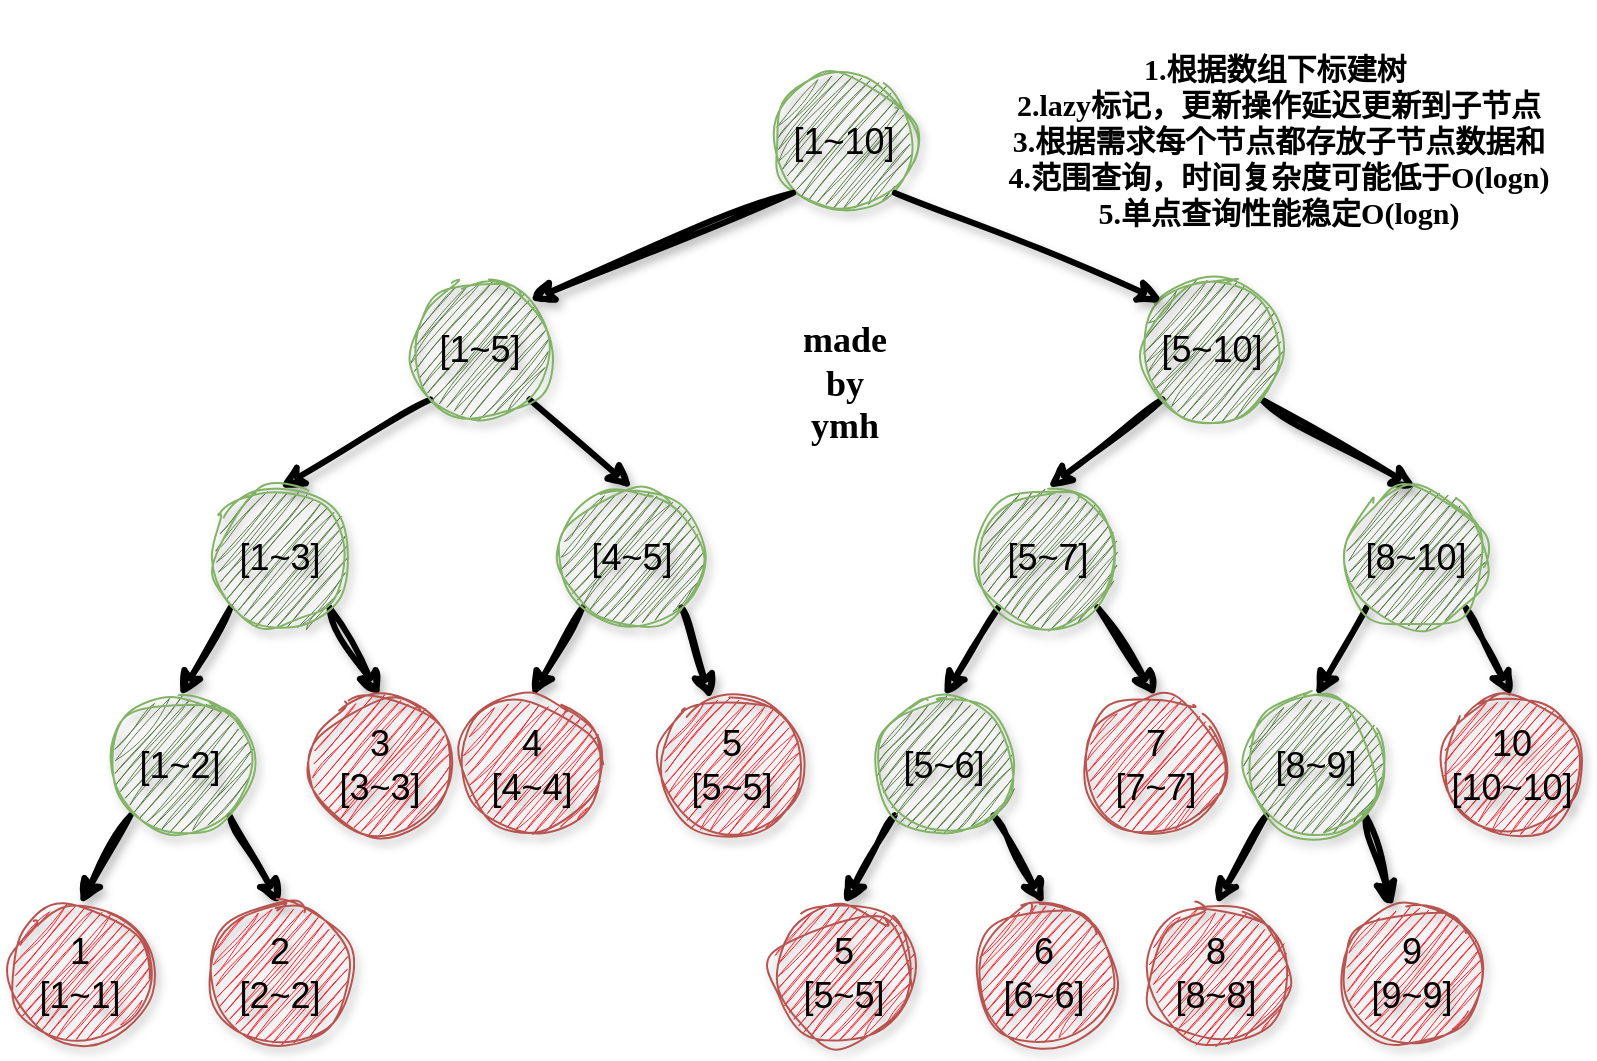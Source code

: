 <mxfile version="24.6.4" type="github">
  <diagram name="第 1 页" id="K9zs7olp1OWJgJgUAom_">
    <mxGraphModel dx="1400" dy="566" grid="0" gridSize="13" guides="1" tooltips="1" connect="1" arrows="1" fold="1" page="0" pageScale="1" pageWidth="827" pageHeight="1169" background="none" math="0" shadow="0">
      <root>
        <mxCell id="0" />
        <mxCell id="1" parent="0" />
        <mxCell id="xM8tzOcbrEguYQpYMXWj-41" style="rounded=0;orthogonalLoop=1;jettySize=auto;html=1;exitX=0;exitY=1;exitDx=0;exitDy=0;entryX=0.5;entryY=0;entryDx=0;entryDy=0;strokeWidth=3;shadow=1;strokeColor=default;sketch=1;curveFitting=1;jiggle=2;" edge="1" parent="1" source="xM8tzOcbrEguYQpYMXWj-3" target="xM8tzOcbrEguYQpYMXWj-14">
          <mxGeometry relative="1" as="geometry" />
        </mxCell>
        <mxCell id="xM8tzOcbrEguYQpYMXWj-42" style="rounded=0;orthogonalLoop=1;jettySize=auto;html=1;exitX=1;exitY=1;exitDx=0;exitDy=0;entryX=0.5;entryY=0;entryDx=0;entryDy=0;strokeWidth=3;shadow=1;strokeColor=default;sketch=1;curveFitting=1;jiggle=2;" edge="1" parent="1" source="xM8tzOcbrEguYQpYMXWj-3" target="xM8tzOcbrEguYQpYMXWj-13">
          <mxGeometry relative="1" as="geometry" />
        </mxCell>
        <mxCell id="xM8tzOcbrEguYQpYMXWj-3" value="[5~10]" style="ellipse;whiteSpace=wrap;html=1;aspect=fixed;fontSize=18;fillColor=#587A45;strokeColor=#82b366;shadow=1;textShadow=1;labelBorderColor=none;labelBackgroundColor=none;sketch=1;curveFitting=1;jiggle=2;" vertex="1" parent="1">
          <mxGeometry x="496" y="364" width="70" height="70" as="geometry" />
        </mxCell>
        <mxCell id="xM8tzOcbrEguYQpYMXWj-4" value="[1~10]" style="ellipse;whiteSpace=wrap;html=1;fontSize=18;perimeterSpacing=1;aspect=fixed;fillColor=#587A45;strokeColor=#82b366;shadow=1;textShadow=1;labelBorderColor=none;labelBackgroundColor=none;sketch=1;curveFitting=1;jiggle=2;" vertex="1" parent="1">
          <mxGeometry x="312" y="260" width="70" height="70" as="geometry" />
        </mxCell>
        <mxCell id="xM8tzOcbrEguYQpYMXWj-38" style="rounded=0;orthogonalLoop=1;jettySize=auto;html=1;exitX=0;exitY=1;exitDx=0;exitDy=0;entryX=0.5;entryY=0;entryDx=0;entryDy=0;strokeColor=default;endArrow=classic;endFill=1;strokeWidth=3;shadow=1;sketch=1;curveFitting=1;jiggle=2;" edge="1" parent="1" source="xM8tzOcbrEguYQpYMXWj-5" target="xM8tzOcbrEguYQpYMXWj-7">
          <mxGeometry relative="1" as="geometry" />
        </mxCell>
        <mxCell id="xM8tzOcbrEguYQpYMXWj-39" style="rounded=0;orthogonalLoop=1;jettySize=auto;html=1;exitX=1;exitY=1;exitDx=0;exitDy=0;entryX=0.5;entryY=0;entryDx=0;entryDy=0;strokeWidth=3;shadow=1;strokeColor=default;sketch=1;curveFitting=1;jiggle=2;" edge="1" parent="1" source="xM8tzOcbrEguYQpYMXWj-5" target="xM8tzOcbrEguYQpYMXWj-6">
          <mxGeometry relative="1" as="geometry" />
        </mxCell>
        <mxCell id="xM8tzOcbrEguYQpYMXWj-5" value="[1~5]" style="ellipse;whiteSpace=wrap;html=1;aspect=fixed;fontSize=18;fillColor=#587A45;strokeColor=#82b366;shadow=1;textShadow=1;labelBorderColor=none;labelBackgroundColor=none;sketch=1;curveFitting=1;jiggle=2;" vertex="1" parent="1">
          <mxGeometry x="130" y="364" width="70" height="70" as="geometry" />
        </mxCell>
        <mxCell id="xM8tzOcbrEguYQpYMXWj-51" style="rounded=0;orthogonalLoop=1;jettySize=auto;html=1;exitX=1;exitY=1;exitDx=0;exitDy=0;strokeWidth=3;shadow=1;strokeColor=default;sketch=1;curveFitting=1;jiggle=2;" edge="1" parent="1" source="xM8tzOcbrEguYQpYMXWj-6" target="xM8tzOcbrEguYQpYMXWj-24">
          <mxGeometry relative="1" as="geometry" />
        </mxCell>
        <mxCell id="xM8tzOcbrEguYQpYMXWj-52" style="rounded=0;orthogonalLoop=1;jettySize=auto;html=1;exitX=0;exitY=1;exitDx=0;exitDy=0;entryX=0.5;entryY=0;entryDx=0;entryDy=0;strokeWidth=3;shadow=1;strokeColor=default;sketch=1;curveFitting=1;jiggle=2;" edge="1" parent="1" source="xM8tzOcbrEguYQpYMXWj-6" target="xM8tzOcbrEguYQpYMXWj-23">
          <mxGeometry relative="1" as="geometry" />
        </mxCell>
        <mxCell id="xM8tzOcbrEguYQpYMXWj-6" value="[4~5]" style="ellipse;whiteSpace=wrap;html=1;aspect=fixed;fontSize=18;fillColor=#587A45;strokeColor=#82b366;shadow=1;textShadow=1;labelBorderColor=none;labelBackgroundColor=none;sketch=1;curveFitting=1;jiggle=2;" vertex="1" parent="1">
          <mxGeometry x="206" y="468" width="70" height="70" as="geometry" />
        </mxCell>
        <mxCell id="xM8tzOcbrEguYQpYMXWj-53" style="rounded=0;orthogonalLoop=1;jettySize=auto;html=1;exitX=1;exitY=1;exitDx=0;exitDy=0;entryX=0.5;entryY=0;entryDx=0;entryDy=0;strokeWidth=3;shadow=1;strokeColor=default;sketch=1;curveFitting=1;jiggle=2;" edge="1" parent="1" source="xM8tzOcbrEguYQpYMXWj-7" target="xM8tzOcbrEguYQpYMXWj-19">
          <mxGeometry relative="1" as="geometry" />
        </mxCell>
        <mxCell id="xM8tzOcbrEguYQpYMXWj-54" style="rounded=0;orthogonalLoop=1;jettySize=auto;html=1;exitX=0;exitY=1;exitDx=0;exitDy=0;entryX=0.5;entryY=0;entryDx=0;entryDy=0;strokeWidth=3;shadow=1;strokeColor=default;sketch=1;curveFitting=1;jiggle=2;" edge="1" parent="1" source="xM8tzOcbrEguYQpYMXWj-7" target="xM8tzOcbrEguYQpYMXWj-20">
          <mxGeometry relative="1" as="geometry" />
        </mxCell>
        <mxCell id="xM8tzOcbrEguYQpYMXWj-7" value="[1~3]" style="ellipse;whiteSpace=wrap;html=1;aspect=fixed;fontSize=18;fillColor=#587A45;strokeColor=#82b366;shadow=1;textShadow=1;labelBorderColor=none;labelBackgroundColor=none;sketch=1;curveFitting=1;jiggle=2;" vertex="1" parent="1">
          <mxGeometry x="30" y="468" width="70" height="70" as="geometry" />
        </mxCell>
        <mxCell id="xM8tzOcbrEguYQpYMXWj-43" style="rounded=0;orthogonalLoop=1;jettySize=auto;html=1;exitX=1;exitY=1;exitDx=0;exitDy=0;entryX=0.5;entryY=0;entryDx=0;entryDy=0;strokeWidth=3;shadow=1;strokeColor=default;sketch=1;curveFitting=1;jiggle=2;" edge="1" parent="1" source="xM8tzOcbrEguYQpYMXWj-13" target="xM8tzOcbrEguYQpYMXWj-21">
          <mxGeometry relative="1" as="geometry" />
        </mxCell>
        <mxCell id="xM8tzOcbrEguYQpYMXWj-44" style="rounded=0;orthogonalLoop=1;jettySize=auto;html=1;exitX=0;exitY=1;exitDx=0;exitDy=0;entryX=0.5;entryY=0;entryDx=0;entryDy=0;strokeWidth=3;shadow=1;strokeColor=default;sketch=1;curveFitting=1;jiggle=2;" edge="1" parent="1" source="xM8tzOcbrEguYQpYMXWj-13" target="xM8tzOcbrEguYQpYMXWj-22">
          <mxGeometry relative="1" as="geometry" />
        </mxCell>
        <mxCell id="xM8tzOcbrEguYQpYMXWj-13" value="[8~10]" style="ellipse;whiteSpace=wrap;html=1;aspect=fixed;fontSize=18;fillColor=#587A45;strokeColor=#82b366;shadow=1;textShadow=1;labelBorderColor=none;labelBackgroundColor=none;sketch=1;curveFitting=1;jiggle=2;" vertex="1" parent="1">
          <mxGeometry x="598" y="468" width="70" height="70" as="geometry" />
        </mxCell>
        <mxCell id="xM8tzOcbrEguYQpYMXWj-47" style="rounded=0;orthogonalLoop=1;jettySize=auto;html=1;exitX=1;exitY=1;exitDx=0;exitDy=0;entryX=0.5;entryY=0;entryDx=0;entryDy=0;strokeWidth=3;shadow=1;strokeColor=default;sketch=1;curveFitting=1;jiggle=2;" edge="1" parent="1" source="xM8tzOcbrEguYQpYMXWj-14" target="xM8tzOcbrEguYQpYMXWj-26">
          <mxGeometry relative="1" as="geometry" />
        </mxCell>
        <mxCell id="xM8tzOcbrEguYQpYMXWj-48" style="rounded=0;orthogonalLoop=1;jettySize=auto;html=1;exitX=0;exitY=1;exitDx=0;exitDy=0;entryX=0.5;entryY=0;entryDx=0;entryDy=0;strokeWidth=3;shadow=1;strokeColor=default;sketch=1;curveFitting=1;jiggle=2;" edge="1" parent="1" source="xM8tzOcbrEguYQpYMXWj-14" target="xM8tzOcbrEguYQpYMXWj-25">
          <mxGeometry relative="1" as="geometry" />
        </mxCell>
        <mxCell id="xM8tzOcbrEguYQpYMXWj-14" value="[5~7]" style="ellipse;whiteSpace=wrap;html=1;aspect=fixed;fontSize=18;fillColor=#587A45;strokeColor=#82b366;shadow=1;textShadow=1;labelBorderColor=none;labelBackgroundColor=none;sketch=1;curveFitting=1;jiggle=2;" vertex="1" parent="1">
          <mxGeometry x="414" y="468" width="70" height="70" as="geometry" />
        </mxCell>
        <mxCell id="xM8tzOcbrEguYQpYMXWj-19" value="3&lt;div style=&quot;font-size: 18px;&quot;&gt;[3~3]&lt;/div&gt;" style="ellipse;whiteSpace=wrap;html=1;aspect=fixed;fontSize=18;fillColor=#F8202F;strokeColor=#b85450;shadow=1;textShadow=1;labelBorderColor=none;labelBackgroundColor=none;sketch=1;curveFitting=1;jiggle=2;" vertex="1" parent="1">
          <mxGeometry x="80" y="572" width="70" height="70" as="geometry" />
        </mxCell>
        <mxCell id="xM8tzOcbrEguYQpYMXWj-55" style="rounded=0;orthogonalLoop=1;jettySize=auto;html=1;exitX=0;exitY=1;exitDx=0;exitDy=0;entryX=0.5;entryY=0;entryDx=0;entryDy=0;strokeWidth=3;shadow=1;strokeColor=default;sketch=1;curveFitting=1;jiggle=2;" edge="1" parent="1" source="xM8tzOcbrEguYQpYMXWj-20" target="xM8tzOcbrEguYQpYMXWj-27">
          <mxGeometry relative="1" as="geometry" />
        </mxCell>
        <mxCell id="xM8tzOcbrEguYQpYMXWj-56" style="rounded=0;orthogonalLoop=1;jettySize=auto;html=1;exitX=1;exitY=1;exitDx=0;exitDy=0;entryX=0.5;entryY=0;entryDx=0;entryDy=0;strokeWidth=3;shadow=1;strokeColor=default;sketch=1;curveFitting=1;jiggle=2;" edge="1" parent="1" source="xM8tzOcbrEguYQpYMXWj-20" target="xM8tzOcbrEguYQpYMXWj-28">
          <mxGeometry relative="1" as="geometry" />
        </mxCell>
        <mxCell id="xM8tzOcbrEguYQpYMXWj-20" value="[1~2]" style="ellipse;whiteSpace=wrap;html=1;aspect=fixed;fontSize=18;fillColor=#587A45;strokeColor=#82b366;shadow=1;textShadow=1;labelBorderColor=none;labelBackgroundColor=none;sketch=1;curveFitting=1;jiggle=2;" vertex="1" parent="1">
          <mxGeometry x="-20" y="572" width="70" height="70" as="geometry" />
        </mxCell>
        <mxCell id="xM8tzOcbrEguYQpYMXWj-21" value="10&lt;div style=&quot;font-size: 18px;&quot;&gt;[10~10]&lt;/div&gt;" style="ellipse;whiteSpace=wrap;html=1;aspect=fixed;fontSize=18;fillColor=#F8202F;strokeColor=#b85450;shadow=1;textShadow=1;labelBorderColor=none;labelBackgroundColor=none;sketch=1;curveFitting=1;jiggle=2;" vertex="1" parent="1">
          <mxGeometry x="646" y="572" width="70" height="70" as="geometry" />
        </mxCell>
        <mxCell id="xM8tzOcbrEguYQpYMXWj-45" style="rounded=0;orthogonalLoop=1;jettySize=auto;html=1;exitX=0;exitY=1;exitDx=0;exitDy=0;entryX=0.5;entryY=0;entryDx=0;entryDy=0;strokeWidth=3;shadow=1;strokeColor=default;sketch=1;curveFitting=1;jiggle=2;" edge="1" parent="1" source="xM8tzOcbrEguYQpYMXWj-22" target="xM8tzOcbrEguYQpYMXWj-33">
          <mxGeometry relative="1" as="geometry" />
        </mxCell>
        <mxCell id="xM8tzOcbrEguYQpYMXWj-46" style="rounded=0;orthogonalLoop=1;jettySize=auto;html=1;exitX=1;exitY=1;exitDx=0;exitDy=0;strokeWidth=3;shadow=1;strokeColor=default;sketch=1;curveFitting=1;jiggle=2;" edge="1" parent="1" source="xM8tzOcbrEguYQpYMXWj-22" target="xM8tzOcbrEguYQpYMXWj-34">
          <mxGeometry relative="1" as="geometry" />
        </mxCell>
        <mxCell id="xM8tzOcbrEguYQpYMXWj-22" value="[8~9]" style="ellipse;whiteSpace=wrap;html=1;aspect=fixed;fontSize=18;fillColor=#587A45;strokeColor=#82b366;shadow=1;textShadow=1;labelBorderColor=none;labelBackgroundColor=none;sketch=1;curveFitting=1;jiggle=2;" vertex="1" parent="1">
          <mxGeometry x="548" y="572" width="70" height="70" as="geometry" />
        </mxCell>
        <mxCell id="xM8tzOcbrEguYQpYMXWj-23" value="4&lt;div style=&quot;font-size: 18px;&quot;&gt;[4~4]&lt;/div&gt;" style="ellipse;whiteSpace=wrap;html=1;aspect=fixed;fontSize=18;fillColor=#F8202F;strokeColor=#b85450;shadow=1;textShadow=1;labelBorderColor=none;labelBackgroundColor=none;sketch=1;curveFitting=1;jiggle=2;" vertex="1" parent="1">
          <mxGeometry x="156" y="572" width="70" height="70" as="geometry" />
        </mxCell>
        <mxCell id="xM8tzOcbrEguYQpYMXWj-24" value="5&lt;div style=&quot;font-size: 18px;&quot;&gt;[5~5]&lt;/div&gt;" style="ellipse;whiteSpace=wrap;html=1;aspect=fixed;fontSize=18;fillColor=#F8202F;strokeColor=#b85450;shadow=1;textShadow=1;labelBorderColor=none;labelBackgroundColor=none;sketch=1;curveFitting=1;jiggle=2;" vertex="1" parent="1">
          <mxGeometry x="256" y="572" width="70" height="70" as="geometry" />
        </mxCell>
        <mxCell id="xM8tzOcbrEguYQpYMXWj-49" style="rounded=0;orthogonalLoop=1;jettySize=auto;html=1;exitX=0;exitY=1;exitDx=0;exitDy=0;entryX=0.5;entryY=0;entryDx=0;entryDy=0;strokeWidth=3;shadow=1;strokeColor=default;sketch=1;curveFitting=1;jiggle=2;" edge="1" parent="1" source="xM8tzOcbrEguYQpYMXWj-25" target="xM8tzOcbrEguYQpYMXWj-29">
          <mxGeometry relative="1" as="geometry" />
        </mxCell>
        <mxCell id="xM8tzOcbrEguYQpYMXWj-50" style="rounded=0;orthogonalLoop=1;jettySize=auto;html=1;exitX=1;exitY=1;exitDx=0;exitDy=0;entryX=0.5;entryY=0;entryDx=0;entryDy=0;strokeWidth=3;shadow=1;strokeColor=default;sketch=1;curveFitting=1;jiggle=2;" edge="1" parent="1" source="xM8tzOcbrEguYQpYMXWj-25" target="xM8tzOcbrEguYQpYMXWj-30">
          <mxGeometry relative="1" as="geometry" />
        </mxCell>
        <mxCell id="xM8tzOcbrEguYQpYMXWj-25" value="[5~6]" style="ellipse;whiteSpace=wrap;html=1;aspect=fixed;fontSize=18;fillColor=#587A45;strokeColor=#82b366;shadow=1;textShadow=1;labelBorderColor=none;labelBackgroundColor=none;sketch=1;curveFitting=1;jiggle=2;" vertex="1" parent="1">
          <mxGeometry x="362" y="572" width="70" height="70" as="geometry" />
        </mxCell>
        <mxCell id="xM8tzOcbrEguYQpYMXWj-26" value="7&lt;div style=&quot;font-size: 18px;&quot;&gt;[7~7]&lt;/div&gt;" style="ellipse;whiteSpace=wrap;html=1;aspect=fixed;fontSize=18;fillColor=#F8202F;strokeColor=#b85450;shadow=1;textShadow=1;labelBorderColor=none;labelBackgroundColor=none;sketch=1;curveFitting=1;jiggle=2;" vertex="1" parent="1">
          <mxGeometry x="468" y="572" width="70" height="70" as="geometry" />
        </mxCell>
        <mxCell id="xM8tzOcbrEguYQpYMXWj-27" value="1&lt;div style=&quot;font-size: 18px;&quot;&gt;[1~1]&lt;/div&gt;" style="ellipse;whiteSpace=wrap;html=1;aspect=fixed;fontSize=18;fillColor=#F8202F;strokeColor=#b85450;shadow=1;textShadow=1;labelBorderColor=none;labelBackgroundColor=none;sketch=1;curveFitting=1;jiggle=2;" vertex="1" parent="1">
          <mxGeometry x="-70" y="676" width="70" height="70" as="geometry" />
        </mxCell>
        <mxCell id="xM8tzOcbrEguYQpYMXWj-28" value="2&lt;div style=&quot;font-size: 18px;&quot;&gt;[2~2]&lt;/div&gt;" style="ellipse;whiteSpace=wrap;html=1;aspect=fixed;fontSize=18;fillColor=#F8202F;strokeColor=#b85450;shadow=1;textShadow=1;labelBorderColor=none;labelBackgroundColor=none;sketch=1;curveFitting=1;jiggle=2;" vertex="1" parent="1">
          <mxGeometry x="30" y="676" width="70" height="70" as="geometry" />
        </mxCell>
        <mxCell id="xM8tzOcbrEguYQpYMXWj-29" value="&lt;div style=&quot;font-size: 18px;&quot;&gt;5&lt;/div&gt;&lt;div style=&quot;font-size: 18px;&quot;&gt;[5~5]&lt;/div&gt;" style="ellipse;whiteSpace=wrap;html=1;aspect=fixed;fontSize=18;fillColor=#F8202F;strokeColor=#b85450;shadow=1;textShadow=1;labelBorderColor=none;labelBackgroundColor=none;sketch=1;curveFitting=1;jiggle=2;" vertex="1" parent="1">
          <mxGeometry x="312" y="676" width="70" height="70" as="geometry" />
        </mxCell>
        <mxCell id="xM8tzOcbrEguYQpYMXWj-30" value="&lt;div style=&quot;font-size: 18px;&quot;&gt;6&lt;/div&gt;&lt;div style=&quot;font-size: 18px;&quot;&gt;[6~6]&lt;/div&gt;" style="ellipse;whiteSpace=wrap;html=1;aspect=fixed;fontSize=18;fillColor=#F8202F;strokeColor=#b85450;shadow=1;textShadow=1;labelBorderColor=none;labelBackgroundColor=none;sketch=1;curveFitting=1;jiggle=2;" vertex="1" parent="1">
          <mxGeometry x="412" y="676" width="70" height="70" as="geometry" />
        </mxCell>
        <mxCell id="xM8tzOcbrEguYQpYMXWj-33" value="&lt;div style=&quot;font-size: 18px;&quot;&gt;8&lt;/div&gt;&lt;div style=&quot;font-size: 18px;&quot;&gt;[8~8]&lt;/div&gt;" style="ellipse;whiteSpace=wrap;html=1;aspect=fixed;fontSize=18;fillColor=#F8202F;strokeColor=#b85450;shadow=1;textShadow=1;labelBorderColor=none;labelBackgroundColor=none;sketch=1;curveFitting=1;jiggle=2;" vertex="1" parent="1">
          <mxGeometry x="498" y="676" width="70" height="70" as="geometry" />
        </mxCell>
        <mxCell id="xM8tzOcbrEguYQpYMXWj-34" value="&lt;div style=&quot;font-size: 18px;&quot;&gt;9&lt;/div&gt;&lt;div style=&quot;font-size: 18px;&quot;&gt;[9~9]&lt;/div&gt;" style="ellipse;whiteSpace=wrap;html=1;aspect=fixed;fontSize=18;fillColor=#F8202F;strokeColor=#b85450;shadow=1;textShadow=1;labelBorderColor=none;labelBackgroundColor=none;sketch=1;curveFitting=1;jiggle=2;" vertex="1" parent="1">
          <mxGeometry x="596" y="676" width="70" height="70" as="geometry" />
        </mxCell>
        <mxCell id="xM8tzOcbrEguYQpYMXWj-35" value="" style="endArrow=classic;html=1;rounded=0;exitX=0;exitY=1;exitDx=0;exitDy=0;entryX=1;entryY=0;entryDx=0;entryDy=0;strokeWidth=3;shadow=1;strokeColor=default;sketch=1;curveFitting=1;jiggle=2;" edge="1" parent="1" source="xM8tzOcbrEguYQpYMXWj-4" target="xM8tzOcbrEguYQpYMXWj-5">
          <mxGeometry width="50" height="50" relative="1" as="geometry">
            <mxPoint x="312" y="453" as="sourcePoint" />
            <mxPoint x="362" y="403" as="targetPoint" />
          </mxGeometry>
        </mxCell>
        <mxCell id="xM8tzOcbrEguYQpYMXWj-36" value="" style="endArrow=classic;html=1;rounded=0;exitX=1;exitY=1;exitDx=0;exitDy=0;entryX=0;entryY=0;entryDx=0;entryDy=0;strokeWidth=3;shadow=1;strokeColor=default;sketch=1;curveFitting=1;jiggle=2;" edge="1" parent="1" source="xM8tzOcbrEguYQpYMXWj-4" target="xM8tzOcbrEguYQpYMXWj-3">
          <mxGeometry width="50" height="50" relative="1" as="geometry">
            <mxPoint x="332" y="316" as="sourcePoint" />
            <mxPoint x="186" y="384" as="targetPoint" />
          </mxGeometry>
        </mxCell>
        <mxCell id="xM8tzOcbrEguYQpYMXWj-57" value="&lt;br&gt;&lt;div&gt;&lt;font face=&quot;Comic Sans MS&quot;&gt;&lt;b&gt;1.根据数组下标建树&amp;nbsp;&lt;/b&gt;&lt;/font&gt;&lt;/div&gt;&lt;div&gt;&lt;font face=&quot;Comic Sans MS&quot;&gt;&lt;b&gt;2.lazy标记，更新操作延迟更新到子节点&lt;/b&gt;&lt;/font&gt;&lt;div style=&quot;font-size: 15px;&quot;&gt;&lt;font face=&quot;raNtnKPDgS8gDvVev8nT&quot;&gt;&lt;b&gt;3.根据需求每个节点都存放子节点数据和&lt;/b&gt;&lt;/font&gt;&lt;/div&gt;&lt;div style=&quot;font-size: 15px;&quot;&gt;&lt;font face=&quot;raNtnKPDgS8gDvVev8nT&quot;&gt;&lt;b&gt;4.范围查询，时间复杂度可能低于O(&lt;/b&gt;&lt;/font&gt;&lt;b style=&quot;background-color: initial; font-family: raNtnKPDgS8gDvVev8nT;&quot;&gt;logn&lt;/b&gt;&lt;b style=&quot;font-family: raNtnKPDgS8gDvVev8nT; background-color: initial;&quot;&gt;)&lt;/b&gt;&lt;/div&gt;&lt;div style=&quot;font-size: 15px;&quot;&gt;&lt;b style=&quot;font-family: raNtnKPDgS8gDvVev8nT; background-color: initial;&quot;&gt;5.单点查询性能稳定O(logn)&lt;/b&gt;&lt;/div&gt;&lt;/div&gt;" style="text;html=1;align=center;verticalAlign=middle;resizable=0;points=[];autosize=1;strokeColor=none;fillColor=none;fontSize=15;fontFamily=Comic Sans MS;" vertex="1" parent="1">
          <mxGeometry x="417" y="224" width="293" height="121" as="geometry" />
        </mxCell>
        <mxCell id="xM8tzOcbrEguYQpYMXWj-58" value="&lt;font style=&quot;font-size: 18px;&quot; face=&quot;Comic Sans MS&quot;&gt;&lt;b&gt;made&lt;/b&gt;&lt;/font&gt;&lt;div style=&quot;font-size: 18px;&quot;&gt;&lt;font face=&quot;Comic Sans MS&quot; style=&quot;font-size: 18px;&quot;&gt;&lt;b&gt;by&lt;/b&gt;&lt;/font&gt;&lt;/div&gt;&lt;div style=&quot;font-size: 18px;&quot;&gt;&lt;font face=&quot;Comic Sans MS&quot; style=&quot;font-size: 18px;&quot;&gt;&lt;b style=&quot;&quot;&gt;ymh&lt;/b&gt;&lt;/font&gt;&lt;/div&gt;" style="text;html=1;align=center;verticalAlign=middle;resizable=0;points=[];autosize=1;strokeColor=none;fillColor=none;" vertex="1" parent="1">
          <mxGeometry x="315.5" y="377" width="63" height="78" as="geometry" />
        </mxCell>
      </root>
    </mxGraphModel>
  </diagram>
</mxfile>
